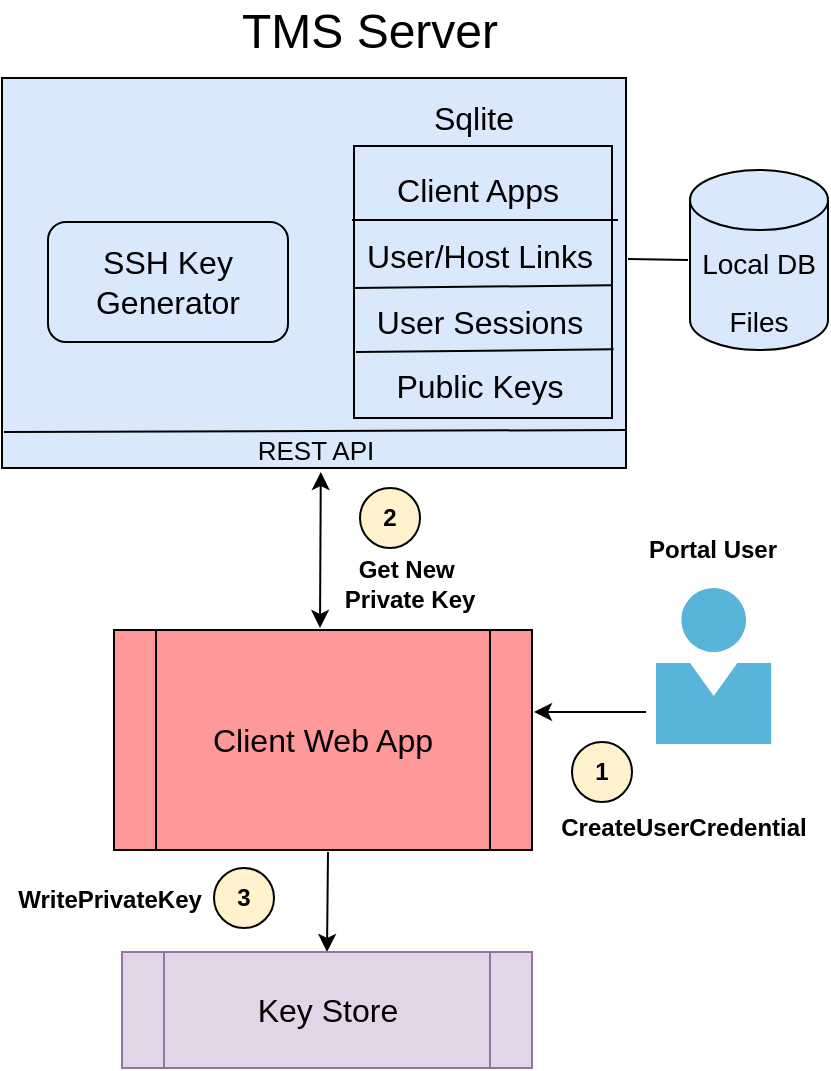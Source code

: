 <mxfile version="19.0.3" type="device"><diagram id="WpvKKH9HeB1tczCp6Pwm" name="Page-1"><mxGraphModel dx="1089" dy="864" grid="1" gridSize="10" guides="1" tooltips="1" connect="1" arrows="1" fold="1" page="1" pageScale="1" pageWidth="850" pageHeight="1100" math="0" shadow="0"><root><mxCell id="0"/><mxCell id="1" parent="0"/><mxCell id="M6zSFq0IvkL-IijFDvVV-1" value="" style="rounded=0;whiteSpace=wrap;html=1;fillColor=#DAE8FC;" parent="1" vertex="1"><mxGeometry x="138" y="75" width="312" height="195" as="geometry"/></mxCell><mxCell id="M6zSFq0IvkL-IijFDvVV-4" value="&lt;font style=&quot;font-size: 24px;&quot;&gt;TMS Server&lt;/font&gt;" style="text;html=1;strokeColor=none;fillColor=none;align=center;verticalAlign=middle;whiteSpace=wrap;rounded=0;" parent="1" vertex="1"><mxGeometry x="242" y="36" width="160" height="32" as="geometry"/></mxCell><mxCell id="M6zSFq0IvkL-IijFDvVV-6" value="&lt;font style=&quot;font-size: 14px;&quot;&gt;Local DB&lt;br&gt;Files&lt;br&gt;&lt;/font&gt;" style="shape=cylinder3;whiteSpace=wrap;html=1;boundedLbl=1;backgroundOutline=1;size=15;fontSize=24;fillColor=#DAE8FC;" parent="1" vertex="1"><mxGeometry x="482" y="121" width="69" height="90" as="geometry"/></mxCell><mxCell id="M6zSFq0IvkL-IijFDvVV-7" value="" style="endArrow=none;html=1;rounded=0;fontSize=16;" parent="1" edge="1"><mxGeometry width="50" height="50" relative="1" as="geometry"><mxPoint x="451" y="165.5" as="sourcePoint"/><mxPoint x="481" y="166" as="targetPoint"/></mxGeometry></mxCell><mxCell id="M6zSFq0IvkL-IijFDvVV-8" value="" style="rounded=0;whiteSpace=wrap;html=1;fontSize=16;fillColor=#DAE8FC;" parent="1" vertex="1"><mxGeometry x="314" y="109" width="129" height="136" as="geometry"/></mxCell><mxCell id="M6zSFq0IvkL-IijFDvVV-9" value="User/Host Links" style="text;html=1;strokeColor=none;fillColor=none;align=center;verticalAlign=middle;whiteSpace=wrap;rounded=0;fontSize=16;" parent="1" vertex="1"><mxGeometry x="307" y="149" width="140" height="30" as="geometry"/></mxCell><mxCell id="M6zSFq0IvkL-IijFDvVV-10" value="Client Apps" style="text;html=1;strokeColor=none;fillColor=none;align=center;verticalAlign=middle;whiteSpace=wrap;rounded=0;fontSize=16;" parent="1" vertex="1"><mxGeometry x="306" y="116" width="140" height="30" as="geometry"/></mxCell><mxCell id="M6zSFq0IvkL-IijFDvVV-11" value="User Sessions" style="text;html=1;strokeColor=none;fillColor=none;align=center;verticalAlign=middle;whiteSpace=wrap;rounded=0;fontSize=16;" parent="1" vertex="1"><mxGeometry x="307" y="182" width="140" height="30" as="geometry"/></mxCell><mxCell id="M6zSFq0IvkL-IijFDvVV-12" value="Public Keys" style="text;html=1;strokeColor=none;fillColor=none;align=center;verticalAlign=middle;whiteSpace=wrap;rounded=0;fontSize=16;" parent="1" vertex="1"><mxGeometry x="307" y="215" width="140" height="27" as="geometry"/></mxCell><mxCell id="M6zSFq0IvkL-IijFDvVV-13" value="" style="endArrow=none;html=1;rounded=0;fontSize=16;entryX=1;entryY=1;entryDx=0;entryDy=0;exitX=0;exitY=0;exitDx=0;exitDy=0;" parent="1" target="M6zSFq0IvkL-IijFDvVV-10" edge="1"><mxGeometry width="50" height="50" relative="1" as="geometry"><mxPoint x="313" y="146" as="sourcePoint"/><mxPoint x="376.9" y="145.76" as="targetPoint"/></mxGeometry></mxCell><mxCell id="M6zSFq0IvkL-IijFDvVV-14" value="" style="endArrow=none;html=1;rounded=0;fontSize=16;entryX=0.92;entryY=-0.045;entryDx=0;entryDy=0;entryPerimeter=0;exitX=0;exitY=0;exitDx=0;exitDy=0;" parent="1" edge="1"><mxGeometry width="50" height="50" relative="1" as="geometry"><mxPoint x="314" y="180" as="sourcePoint"/><mxPoint x="442.8" y="178.65" as="targetPoint"/></mxGeometry></mxCell><mxCell id="M6zSFq0IvkL-IijFDvVV-15" value="" style="endArrow=none;html=1;rounded=0;fontSize=16;entryX=0.92;entryY=-0.045;entryDx=0;entryDy=0;entryPerimeter=0;exitX=0;exitY=0;exitDx=0;exitDy=0;" parent="1" edge="1"><mxGeometry width="50" height="50" relative="1" as="geometry"><mxPoint x="315" y="212" as="sourcePoint"/><mxPoint x="443.8" y="210.65" as="targetPoint"/></mxGeometry></mxCell><mxCell id="M6zSFq0IvkL-IijFDvVV-16" value="Sqlite" style="text;html=1;strokeColor=none;fillColor=none;align=center;verticalAlign=middle;whiteSpace=wrap;rounded=0;fontSize=16;" parent="1" vertex="1"><mxGeometry x="344" y="80" width="60" height="30" as="geometry"/></mxCell><mxCell id="M6zSFq0IvkL-IijFDvVV-17" value="" style="endArrow=none;html=1;rounded=0;fontSize=16;" parent="1" edge="1"><mxGeometry width="50" height="50" relative="1" as="geometry"><mxPoint x="139" y="252" as="sourcePoint"/><mxPoint x="450" y="251" as="targetPoint"/></mxGeometry></mxCell><mxCell id="M6zSFq0IvkL-IijFDvVV-18" value="&lt;font style=&quot;font-size: 13px;&quot;&gt;REST API&lt;/font&gt;" style="text;html=1;strokeColor=none;fillColor=none;align=center;verticalAlign=middle;whiteSpace=wrap;rounded=0;fontSize=16;" parent="1" vertex="1"><mxGeometry x="235" y="245" width="120" height="30" as="geometry"/></mxCell><mxCell id="M6zSFq0IvkL-IijFDvVV-20" value="SSH Key Generator" style="rounded=1;whiteSpace=wrap;html=1;fontSize=16;fillColor=#DAE8FC;" parent="1" vertex="1"><mxGeometry x="161" y="147" width="120" height="60" as="geometry"/></mxCell><mxCell id="M6zSFq0IvkL-IijFDvVV-22" value="Client Web App" style="shape=process;whiteSpace=wrap;html=1;backgroundOutline=1;fontSize=16;fillColor=#FF9999;" parent="1" vertex="1"><mxGeometry x="194" y="351" width="209" height="110" as="geometry"/></mxCell><mxCell id="M6zSFq0IvkL-IijFDvVV-23" value="" style="endArrow=classic;html=1;rounded=0;fontSize=16;entryX=0.84;entryY=1;entryDx=0;entryDy=0;entryPerimeter=0;startArrow=classic;startFill=1;" parent="1" edge="1"><mxGeometry width="50" height="50" relative="1" as="geometry"><mxPoint x="297" y="350" as="sourcePoint"/><mxPoint x="297.4" y="272" as="targetPoint"/></mxGeometry></mxCell><mxCell id="M6zSFq0IvkL-IijFDvVV-33" value="" style="sketch=0;aspect=fixed;html=1;points=[];align=center;image;fontSize=12;image=img/lib/mscae/Person.svg;" parent="1" vertex="1"><mxGeometry x="465" y="330" width="57.72" height="78" as="geometry"/></mxCell><mxCell id="M6zSFq0IvkL-IijFDvVV-35" value="&lt;b&gt;1&lt;/b&gt;" style="ellipse;whiteSpace=wrap;html=1;aspect=fixed;fillColor=#FFF2CC;" parent="1" vertex="1"><mxGeometry x="423" y="407" width="30" height="30" as="geometry"/></mxCell><mxCell id="M6zSFq0IvkL-IijFDvVV-36" style="edgeStyle=orthogonalEdgeStyle;rounded=0;orthogonalLoop=1;jettySize=auto;html=1;exitX=0.5;exitY=1;exitDx=0;exitDy=0;startArrow=classic;startFill=1;endArrow=classic;endFill=1;" parent="1" source="M6zSFq0IvkL-IijFDvVV-35" target="M6zSFq0IvkL-IijFDvVV-35" edge="1"><mxGeometry relative="1" as="geometry"/></mxCell><mxCell id="M6zSFq0IvkL-IijFDvVV-37" value="&lt;b&gt;2&lt;/b&gt;" style="ellipse;whiteSpace=wrap;html=1;aspect=fixed;fillColor=#FFF2CC;" parent="1" vertex="1"><mxGeometry x="317" y="280" width="30" height="30" as="geometry"/></mxCell><mxCell id="M6zSFq0IvkL-IijFDvVV-39" value="&lt;b&gt;Get New&amp;nbsp; Private Key&lt;/b&gt;" style="text;html=1;strokeColor=none;fillColor=none;align=center;verticalAlign=middle;whiteSpace=wrap;rounded=0;" parent="1" vertex="1"><mxGeometry x="306" y="313" width="72" height="30" as="geometry"/></mxCell><mxCell id="M6zSFq0IvkL-IijFDvVV-40" value="&lt;b&gt;CreateUserCredential&lt;/b&gt;" style="text;html=1;strokeColor=none;fillColor=none;align=center;verticalAlign=middle;whiteSpace=wrap;rounded=0;" parent="1" vertex="1"><mxGeometry x="412" y="435" width="134" height="30" as="geometry"/></mxCell><mxCell id="918ucn2GUy7M536dIKDZ-1" value="&lt;b&gt;Portal User&lt;/b&gt;" style="text;html=1;strokeColor=none;fillColor=none;align=center;verticalAlign=middle;whiteSpace=wrap;rounded=0;" parent="1" vertex="1"><mxGeometry x="452" y="296" width="83" height="30" as="geometry"/></mxCell><mxCell id="918ucn2GUy7M536dIKDZ-3" value="" style="endArrow=none;html=1;rounded=0;fontSize=16;startArrow=classic;startFill=1;endFill=0;exitX=0.5;exitY=0;exitDx=0;exitDy=0;" parent="1" source="918ucn2GUy7M536dIKDZ-4" edge="1"><mxGeometry width="50" height="50" relative="1" as="geometry"><mxPoint x="301" y="513" as="sourcePoint"/><mxPoint x="301" y="462" as="targetPoint"/></mxGeometry></mxCell><mxCell id="918ucn2GUy7M536dIKDZ-4" value="Key Store" style="shape=process;whiteSpace=wrap;html=1;backgroundOutline=1;fontSize=16;fillColor=#e1d5e7;strokeColor=#9673a6;" parent="1" vertex="1"><mxGeometry x="198" y="512" width="205" height="58" as="geometry"/></mxCell><mxCell id="918ucn2GUy7M536dIKDZ-5" value="&lt;b&gt;3&lt;/b&gt;" style="ellipse;whiteSpace=wrap;html=1;aspect=fixed;fillColor=#FFF2CC;" parent="1" vertex="1"><mxGeometry x="244" y="470" width="30" height="30" as="geometry"/></mxCell><mxCell id="918ucn2GUy7M536dIKDZ-6" value="&lt;b&gt;WritePrivateKey&lt;/b&gt;" style="text;html=1;strokeColor=none;fillColor=none;align=center;verticalAlign=middle;whiteSpace=wrap;rounded=0;" parent="1" vertex="1"><mxGeometry x="150" y="471" width="84" height="30" as="geometry"/></mxCell><mxCell id="rLatD8ntfqrqIauYEWYd-1" value="" style="endArrow=classic;html=1;rounded=0;startArrow=none;startFill=0;" parent="1" edge="1"><mxGeometry width="50" height="50" relative="1" as="geometry"><mxPoint x="460" y="392" as="sourcePoint"/><mxPoint x="404" y="392" as="targetPoint"/></mxGeometry></mxCell></root></mxGraphModel></diagram></mxfile>